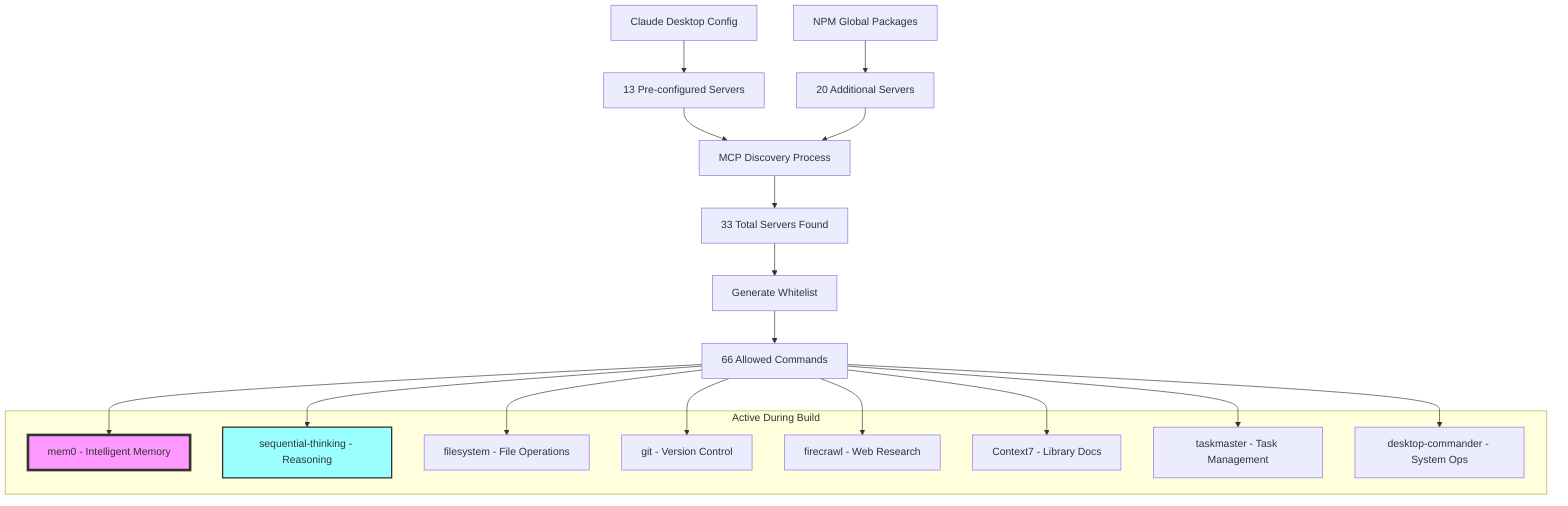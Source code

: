 graph TD
    A[Claude Desktop Config] --> B[13 Pre-configured Servers]
    C[NPM Global Packages] --> D[20 Additional Servers]
    
    B --> E[MCP Discovery Process]
    D --> E
    
    E --> F[33 Total Servers Found]
    F --> G[Generate Whitelist]
    G --> H[66 Allowed Commands]
    
    subgraph "Active During Build"
        I[mem0 - Intelligent Memory]
        J[sequential-thinking - Reasoning]
        K[filesystem - File Operations]
        L[git - Version Control]
        M[firecrawl - Web Research]
        N[Context7 - Library Docs]
        O[taskmaster - Task Management]
        P[desktop-commander - System Ops]
    end
    
    H --> I
    H --> J
    H --> K
    H --> L
    H --> M
    H --> N
    H --> O
    H --> P
    
    style I fill:#f9f,stroke:#333,stroke-width:4px
    style J fill:#9ff,stroke:#333,stroke-width:2px